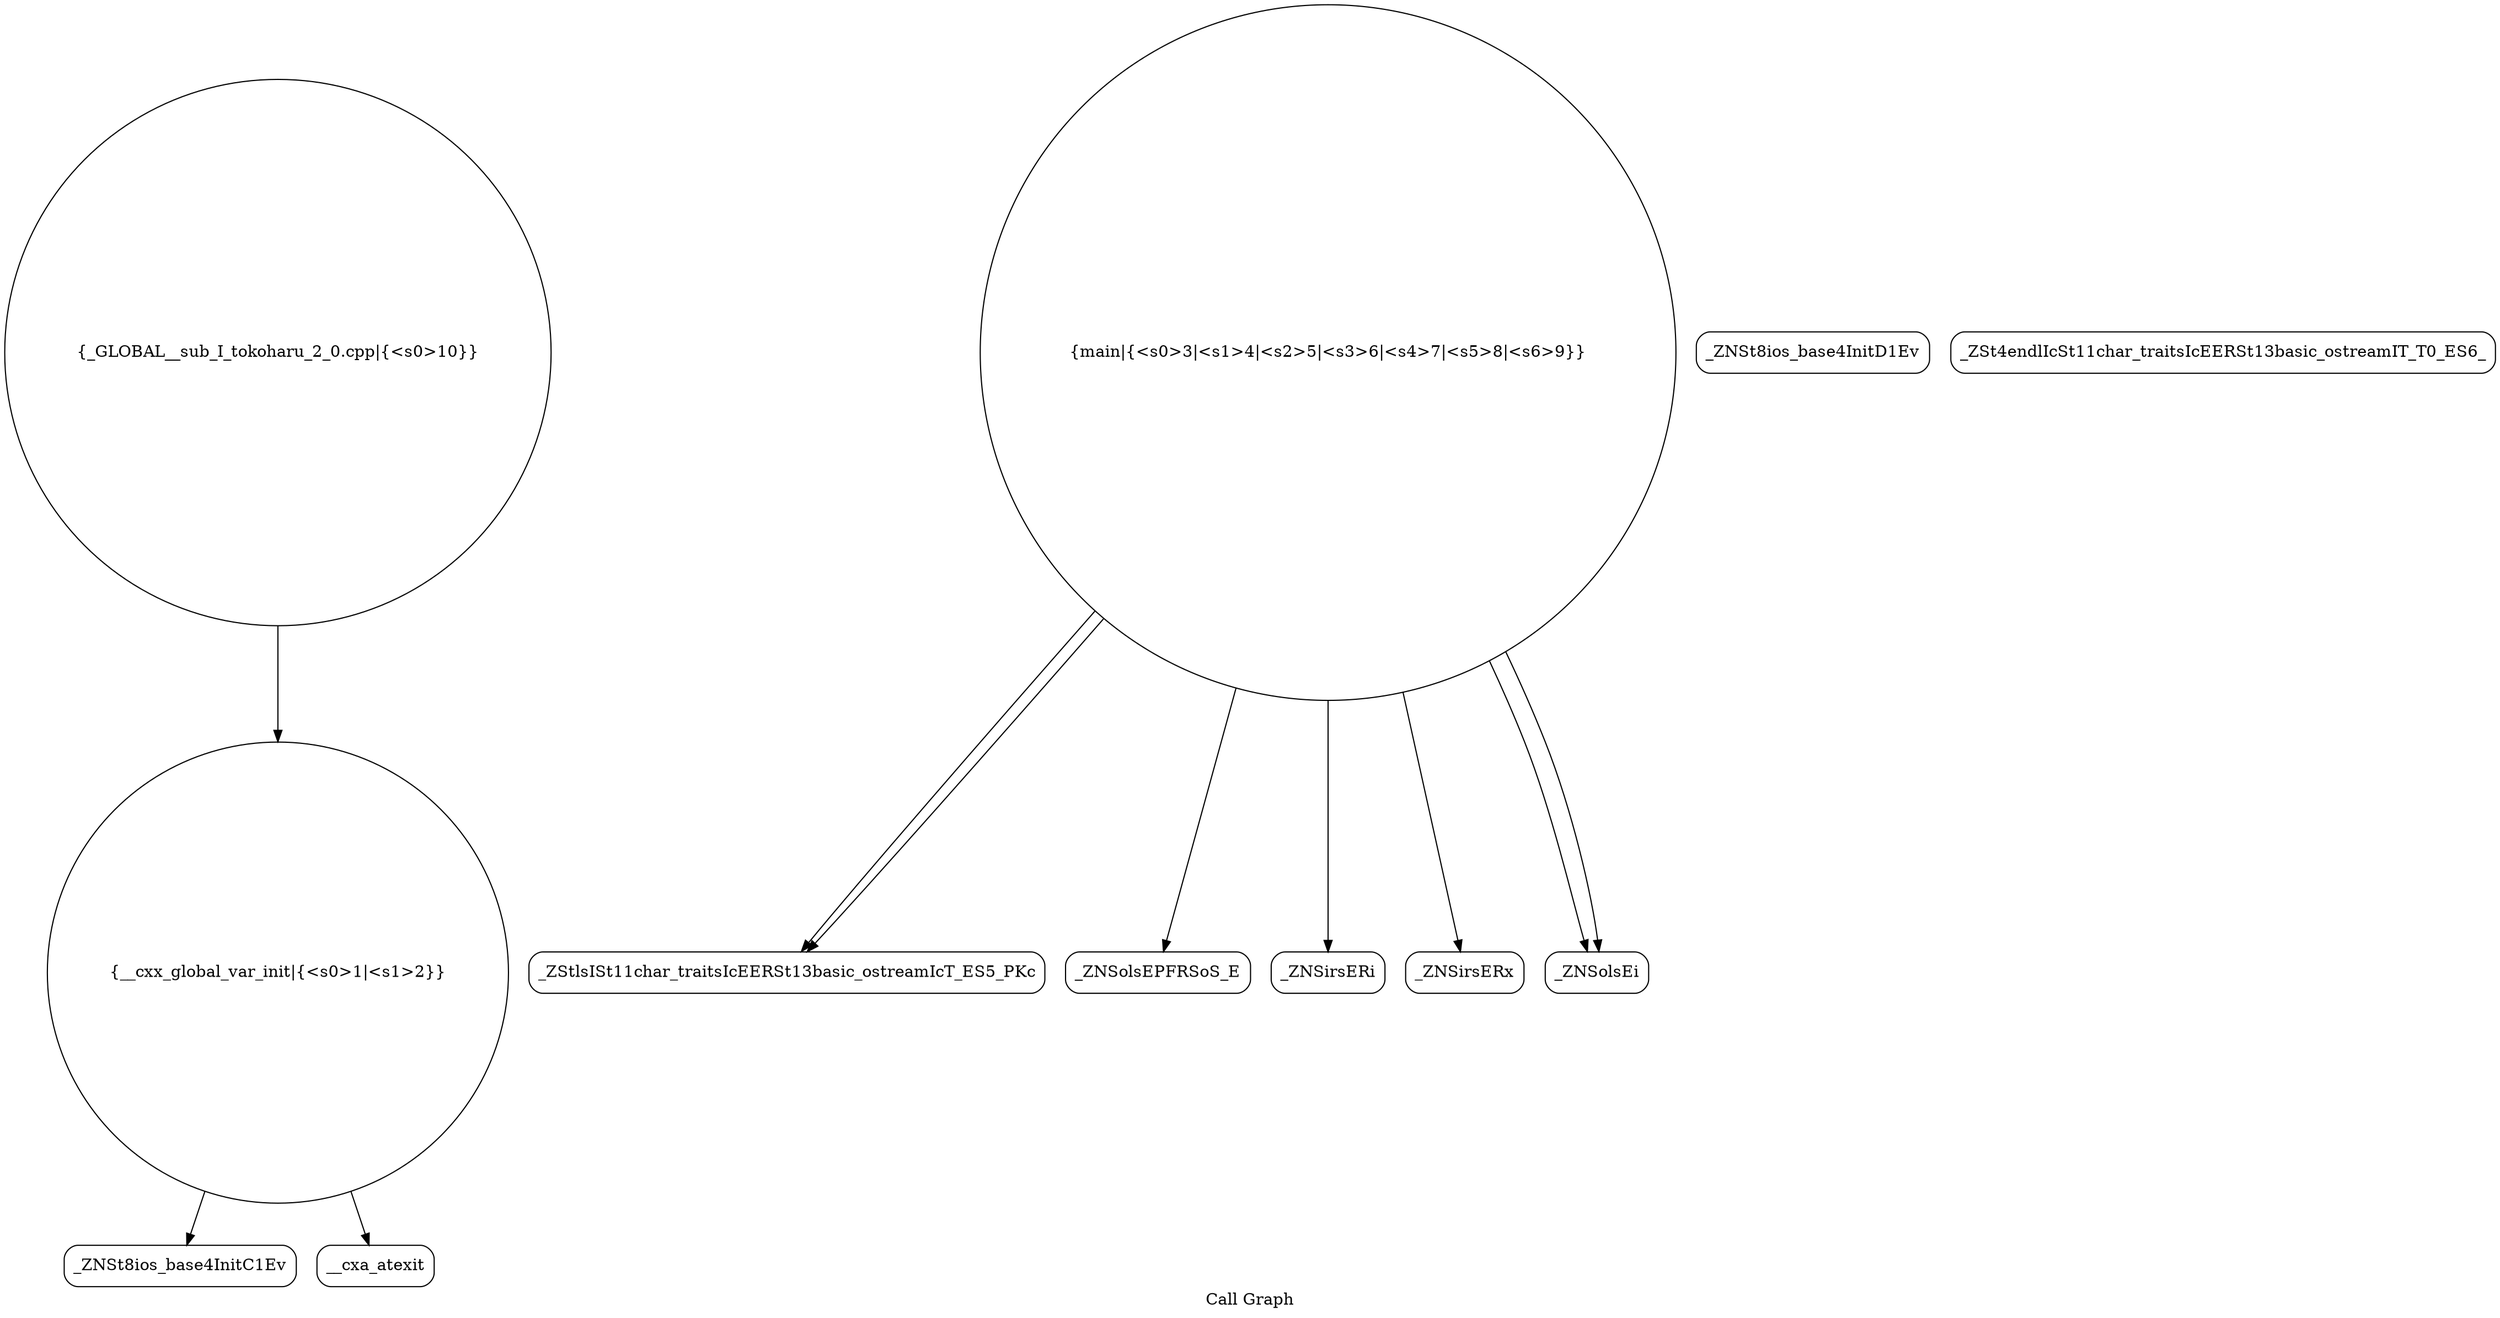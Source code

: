 digraph "Call Graph" {
	label="Call Graph";

	Node0x5637c1c547f0 [shape=record,shape=circle,label="{__cxx_global_var_init|{<s0>1|<s1>2}}"];
	Node0x5637c1c547f0:s0 -> Node0x5637c1c54c80[color=black];
	Node0x5637c1c547f0:s1 -> Node0x5637c1c54d80[color=black];
	Node0x5637c1c54f80 [shape=record,shape=Mrecord,label="{_ZStlsISt11char_traitsIcEERSt13basic_ostreamIcT_ES5_PKc}"];
	Node0x5637c1c54d00 [shape=record,shape=Mrecord,label="{_ZNSt8ios_base4InitD1Ev}"];
	Node0x5637c1c55080 [shape=record,shape=Mrecord,label="{_ZNSolsEPFRSoS_E}"];
	Node0x5637c1c54e00 [shape=record,shape=circle,label="{main|{<s0>3|<s1>4|<s2>5|<s3>6|<s4>7|<s5>8|<s6>9}}"];
	Node0x5637c1c54e00:s0 -> Node0x5637c1c54e80[color=black];
	Node0x5637c1c54e00:s1 -> Node0x5637c1c54f00[color=black];
	Node0x5637c1c54e00:s2 -> Node0x5637c1c54f80[color=black];
	Node0x5637c1c54e00:s3 -> Node0x5637c1c55000[color=black];
	Node0x5637c1c54e00:s4 -> Node0x5637c1c54f80[color=black];
	Node0x5637c1c54e00:s5 -> Node0x5637c1c55000[color=black];
	Node0x5637c1c54e00:s6 -> Node0x5637c1c55080[color=black];
	Node0x5637c1c55180 [shape=record,shape=circle,label="{_GLOBAL__sub_I_tokoharu_2_0.cpp|{<s0>10}}"];
	Node0x5637c1c55180:s0 -> Node0x5637c1c547f0[color=black];
	Node0x5637c1c54f00 [shape=record,shape=Mrecord,label="{_ZNSirsERx}"];
	Node0x5637c1c54c80 [shape=record,shape=Mrecord,label="{_ZNSt8ios_base4InitC1Ev}"];
	Node0x5637c1c55000 [shape=record,shape=Mrecord,label="{_ZNSolsEi}"];
	Node0x5637c1c54d80 [shape=record,shape=Mrecord,label="{__cxa_atexit}"];
	Node0x5637c1c55100 [shape=record,shape=Mrecord,label="{_ZSt4endlIcSt11char_traitsIcEERSt13basic_ostreamIT_T0_ES6_}"];
	Node0x5637c1c54e80 [shape=record,shape=Mrecord,label="{_ZNSirsERi}"];
}
